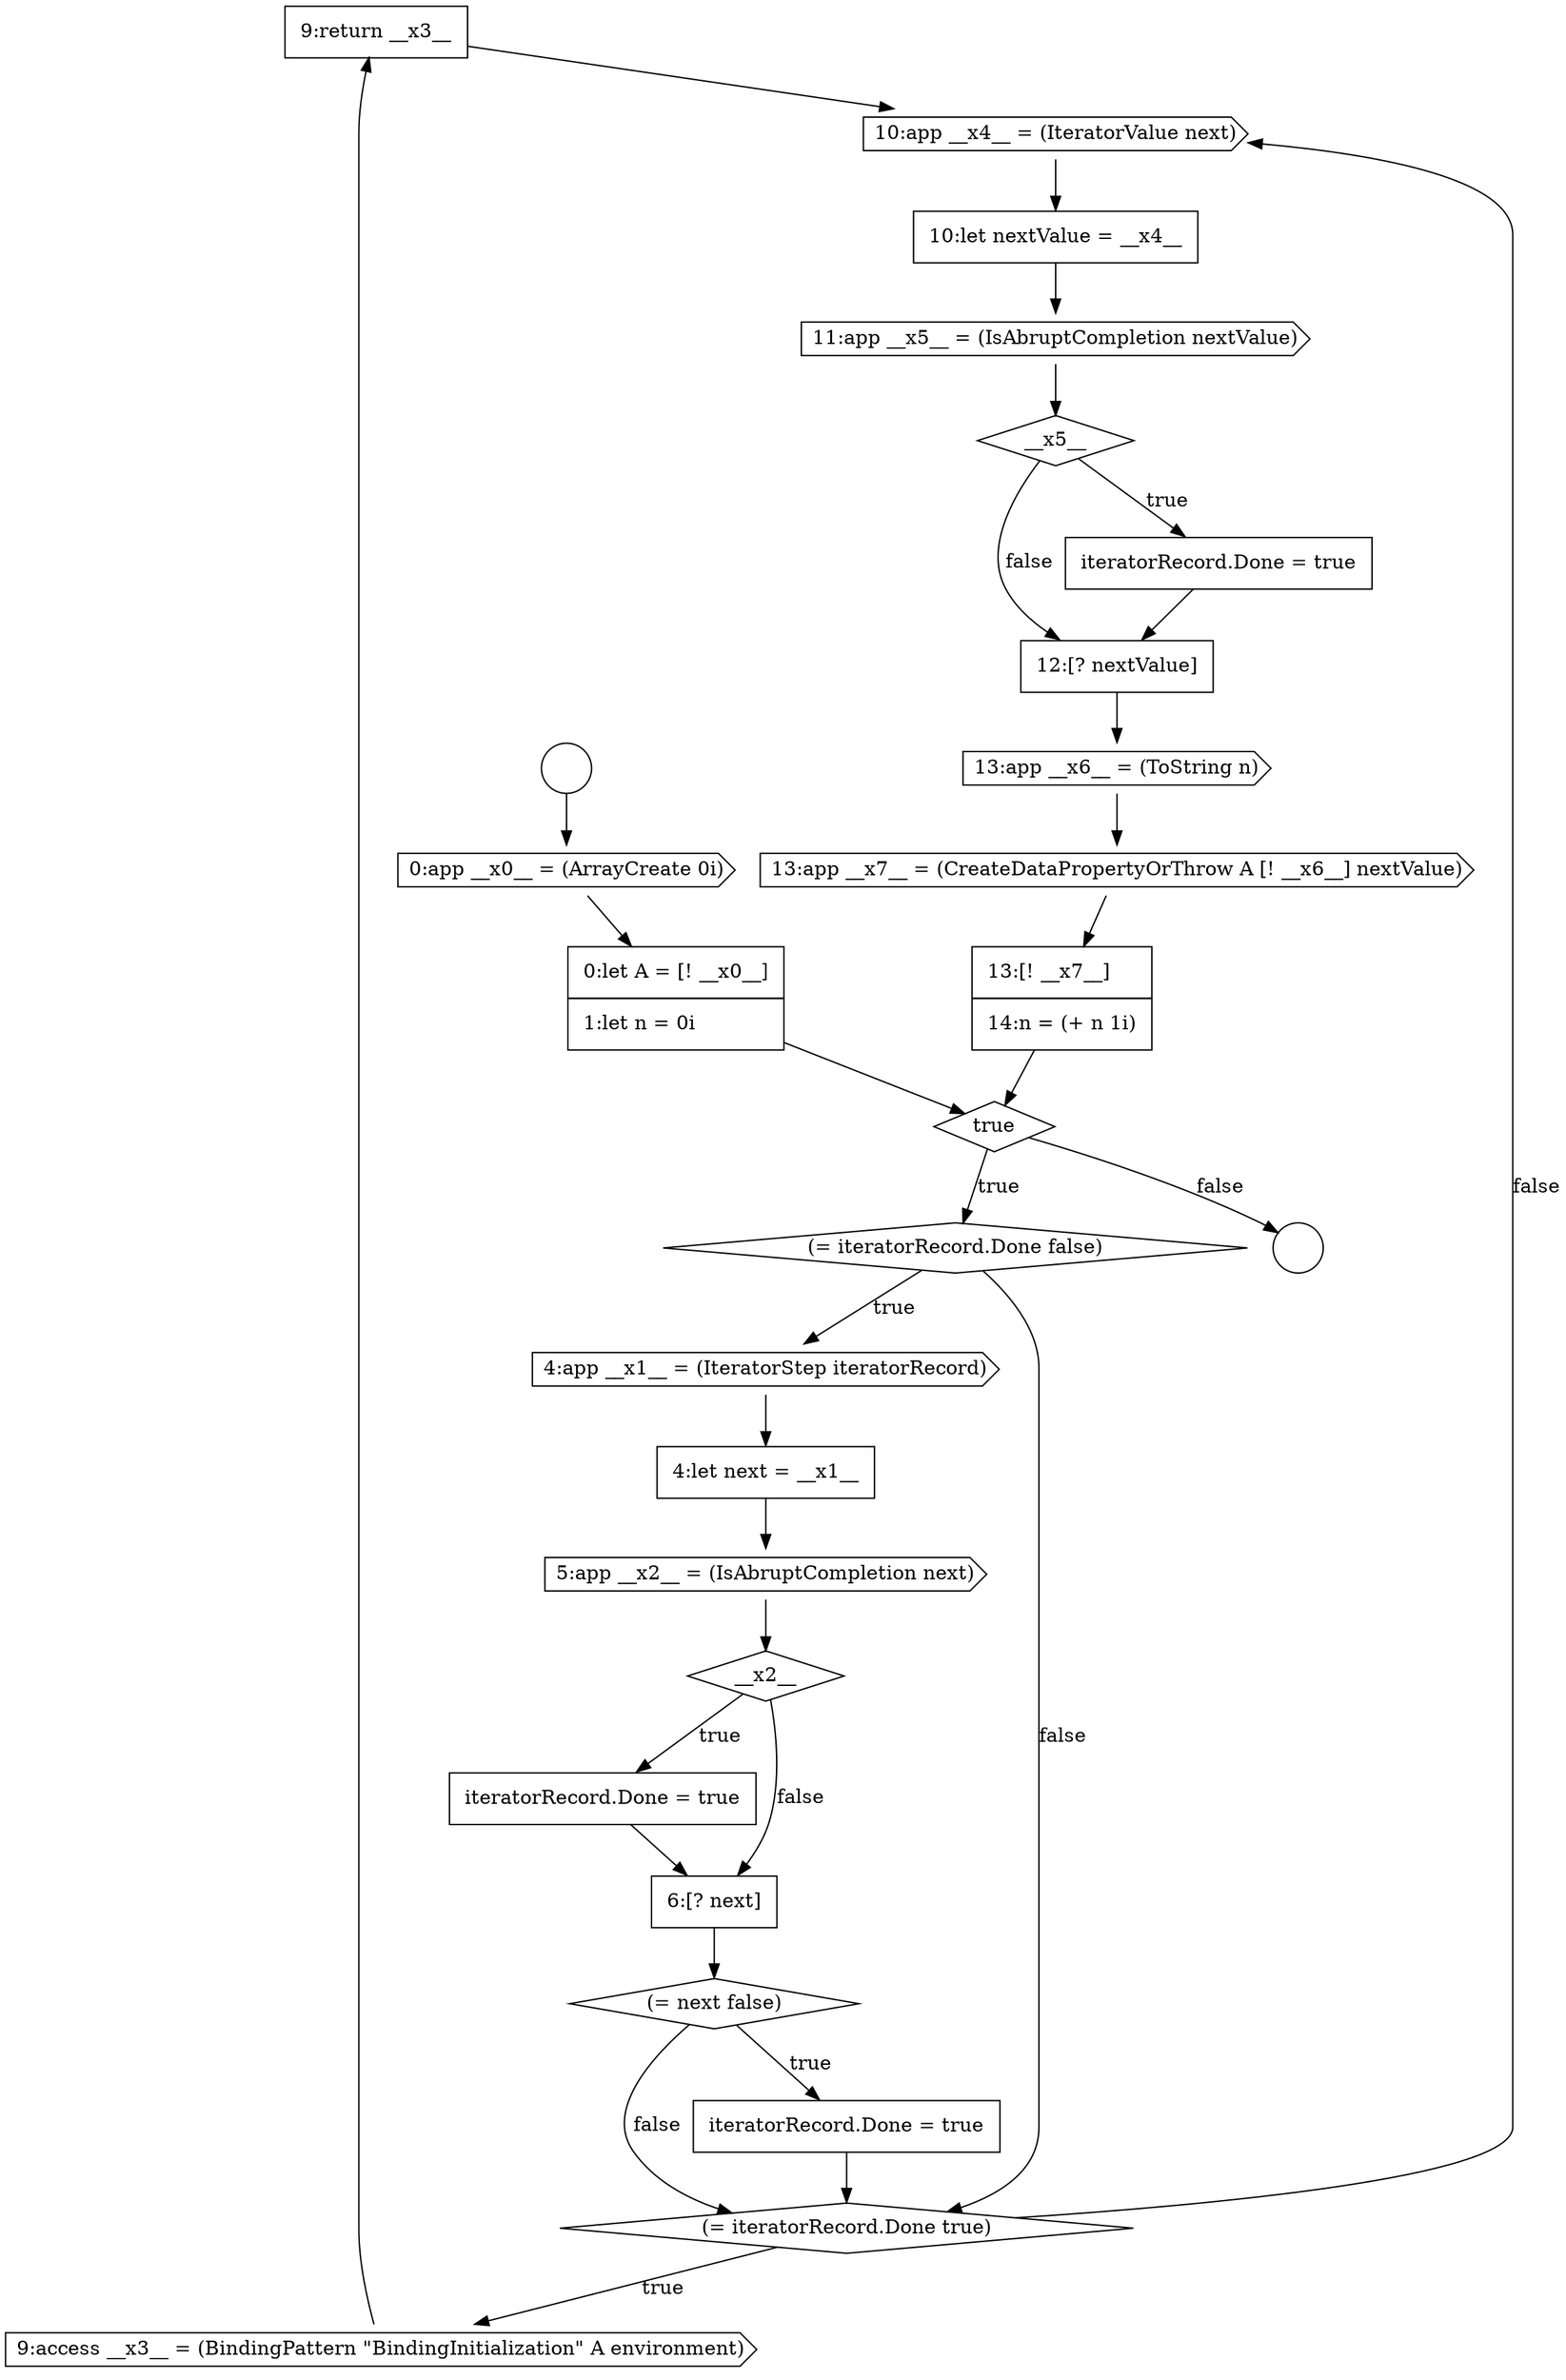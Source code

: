 digraph {
  node6971 [shape=none, margin=0, label=<<font color="black">
    <table border="0" cellborder="1" cellspacing="0" cellpadding="10">
      <tr><td align="left">9:return __x3__</td></tr>
    </table>
  </font>> color="black" fillcolor="white" style=filled]
  node6968 [shape=none, margin=0, label=<<font color="black">
    <table border="0" cellborder="1" cellspacing="0" cellpadding="10">
      <tr><td align="left">iteratorRecord.Done = true</td></tr>
    </table>
  </font>> color="black" fillcolor="white" style=filled]
  node6964 [shape=diamond, label=<<font color="black">__x2__</font>> color="black" fillcolor="white" style=filled]
  node6972 [shape=cds, label=<<font color="black">10:app __x4__ = (IteratorValue next)</font>> color="black" fillcolor="white" style=filled]
  node6963 [shape=cds, label=<<font color="black">5:app __x2__ = (IsAbruptCompletion next)</font>> color="black" fillcolor="white" style=filled]
  node6959 [shape=diamond, label=<<font color="black">true</font>> color="black" fillcolor="white" style=filled]
  node6966 [shape=none, margin=0, label=<<font color="black">
    <table border="0" cellborder="1" cellspacing="0" cellpadding="10">
      <tr><td align="left">6:[? next]</td></tr>
    </table>
  </font>> color="black" fillcolor="white" style=filled]
  node6957 [shape=cds, label=<<font color="black">0:app __x0__ = (ArrayCreate 0i)</font>> color="black" fillcolor="white" style=filled]
  node6961 [shape=cds, label=<<font color="black">4:app __x1__ = (IteratorStep iteratorRecord)</font>> color="black" fillcolor="white" style=filled]
  node6979 [shape=cds, label=<<font color="black">13:app __x7__ = (CreateDataPropertyOrThrow A [! __x6__] nextValue)</font>> color="black" fillcolor="white" style=filled]
  node6976 [shape=none, margin=0, label=<<font color="black">
    <table border="0" cellborder="1" cellspacing="0" cellpadding="10">
      <tr><td align="left">iteratorRecord.Done = true</td></tr>
    </table>
  </font>> color="black" fillcolor="white" style=filled]
  node6955 [shape=circle label=" " color="black" fillcolor="white" style=filled]
  node6958 [shape=none, margin=0, label=<<font color="black">
    <table border="0" cellborder="1" cellspacing="0" cellpadding="10">
      <tr><td align="left">0:let A = [! __x0__]</td></tr>
      <tr><td align="left">1:let n = 0i</td></tr>
    </table>
  </font>> color="black" fillcolor="white" style=filled]
  node6967 [shape=diamond, label=<<font color="black">(= next false)</font>> color="black" fillcolor="white" style=filled]
  node6978 [shape=cds, label=<<font color="black">13:app __x6__ = (ToString n)</font>> color="black" fillcolor="white" style=filled]
  node6969 [shape=diamond, label=<<font color="black">(= iteratorRecord.Done true)</font>> color="black" fillcolor="white" style=filled]
  node6974 [shape=cds, label=<<font color="black">11:app __x5__ = (IsAbruptCompletion nextValue)</font>> color="black" fillcolor="white" style=filled]
  node6956 [shape=circle label=" " color="black" fillcolor="white" style=filled]
  node6977 [shape=none, margin=0, label=<<font color="black">
    <table border="0" cellborder="1" cellspacing="0" cellpadding="10">
      <tr><td align="left">12:[? nextValue]</td></tr>
    </table>
  </font>> color="black" fillcolor="white" style=filled]
  node6962 [shape=none, margin=0, label=<<font color="black">
    <table border="0" cellborder="1" cellspacing="0" cellpadding="10">
      <tr><td align="left">4:let next = __x1__</td></tr>
    </table>
  </font>> color="black" fillcolor="white" style=filled]
  node6973 [shape=none, margin=0, label=<<font color="black">
    <table border="0" cellborder="1" cellspacing="0" cellpadding="10">
      <tr><td align="left">10:let nextValue = __x4__</td></tr>
    </table>
  </font>> color="black" fillcolor="white" style=filled]
  node6960 [shape=diamond, label=<<font color="black">(= iteratorRecord.Done false)</font>> color="black" fillcolor="white" style=filled]
  node6975 [shape=diamond, label=<<font color="black">__x5__</font>> color="black" fillcolor="white" style=filled]
  node6965 [shape=none, margin=0, label=<<font color="black">
    <table border="0" cellborder="1" cellspacing="0" cellpadding="10">
      <tr><td align="left">iteratorRecord.Done = true</td></tr>
    </table>
  </font>> color="black" fillcolor="white" style=filled]
  node6970 [shape=cds, label=<<font color="black">9:access __x3__ = (BindingPattern &quot;BindingInitialization&quot; A environment)</font>> color="black" fillcolor="white" style=filled]
  node6980 [shape=none, margin=0, label=<<font color="black">
    <table border="0" cellborder="1" cellspacing="0" cellpadding="10">
      <tr><td align="left">13:[! __x7__]</td></tr>
      <tr><td align="left">14:n = (+ n 1i)</td></tr>
    </table>
  </font>> color="black" fillcolor="white" style=filled]
  node6966 -> node6967 [ color="black"]
  node6958 -> node6959 [ color="black"]
  node6977 -> node6978 [ color="black"]
  node6969 -> node6970 [label=<<font color="black">true</font>> color="black"]
  node6969 -> node6972 [label=<<font color="black">false</font>> color="black"]
  node6979 -> node6980 [ color="black"]
  node6980 -> node6959 [ color="black"]
  node6957 -> node6958 [ color="black"]
  node6965 -> node6966 [ color="black"]
  node6961 -> node6962 [ color="black"]
  node6967 -> node6968 [label=<<font color="black">true</font>> color="black"]
  node6967 -> node6969 [label=<<font color="black">false</font>> color="black"]
  node6973 -> node6974 [ color="black"]
  node6960 -> node6961 [label=<<font color="black">true</font>> color="black"]
  node6960 -> node6969 [label=<<font color="black">false</font>> color="black"]
  node6962 -> node6963 [ color="black"]
  node6955 -> node6957 [ color="black"]
  node6968 -> node6969 [ color="black"]
  node6978 -> node6979 [ color="black"]
  node6975 -> node6976 [label=<<font color="black">true</font>> color="black"]
  node6975 -> node6977 [label=<<font color="black">false</font>> color="black"]
  node6971 -> node6972 [ color="black"]
  node6972 -> node6973 [ color="black"]
  node6974 -> node6975 [ color="black"]
  node6964 -> node6965 [label=<<font color="black">true</font>> color="black"]
  node6964 -> node6966 [label=<<font color="black">false</font>> color="black"]
  node6976 -> node6977 [ color="black"]
  node6970 -> node6971 [ color="black"]
  node6959 -> node6960 [label=<<font color="black">true</font>> color="black"]
  node6959 -> node6956 [label=<<font color="black">false</font>> color="black"]
  node6963 -> node6964 [ color="black"]
}
